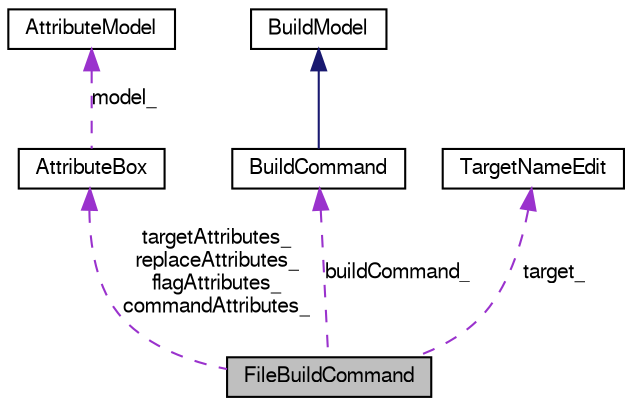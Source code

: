 digraph G
{
  bgcolor="transparent";
  edge [fontname="FreeSans",fontsize=10,labelfontname="FreeSans",labelfontsize=10];
  node [fontname="FreeSans",fontsize=10,shape=record];
  Node1 [label="FileBuildCommand",height=0.2,width=0.4,color="black", fillcolor="grey75", style="filled" fontcolor="black"];
  Node2 -> Node1 [dir=back,color="darkorchid3",fontsize=10,style="dashed",label="targetAttributes_\nreplaceAttributes_\nflagAttributes_\ncommandAttributes_",fontname="FreeSans"];
  Node2 [label="AttributeBox",height=0.2,width=0.4,color="black",URL="$class_attribute_box.html",tooltip="AttributeBox provides services to manage attributes for IP-Xact."];
  Node3 -> Node2 [dir=back,color="darkorchid3",fontsize=10,style="dashed",label="model_",fontname="FreeSans"];
  Node3 [label="AttributeModel",height=0.2,width=0.4,color="black",URL="$class_attribute_model.html",tooltip="AttributeModel is a model class to display the attributes."];
  Node4 -> Node1 [dir=back,color="darkorchid3",fontsize=10,style="dashed",label="buildCommand_",fontname="FreeSans"];
  Node4 [label="BuildCommand",height=0.2,width=0.4,color="black",URL="$class_build_command.html",tooltip="Equals the spirit:buildCommand element in IP-Xact specification."];
  Node5 -> Node4 [dir=back,color="midnightblue",fontsize=10,style="solid",fontname="FreeSans"];
  Node5 [label="BuildModel",height=0.2,width=0.4,color="black",URL="$class_build_model.html",tooltip="Acts as a base class for FileBuilder &amp; BuildCommand classes."];
  Node6 -> Node1 [dir=back,color="darkorchid3",fontsize=10,style="dashed",label="target_",fontname="FreeSans"];
  Node6 [label="TargetNameEdit",height=0.2,width=0.4,color="black",URL="$class_target_name_edit.html",tooltip="TargetNameEdit is a line-edit to select a file path for target file."];
}

